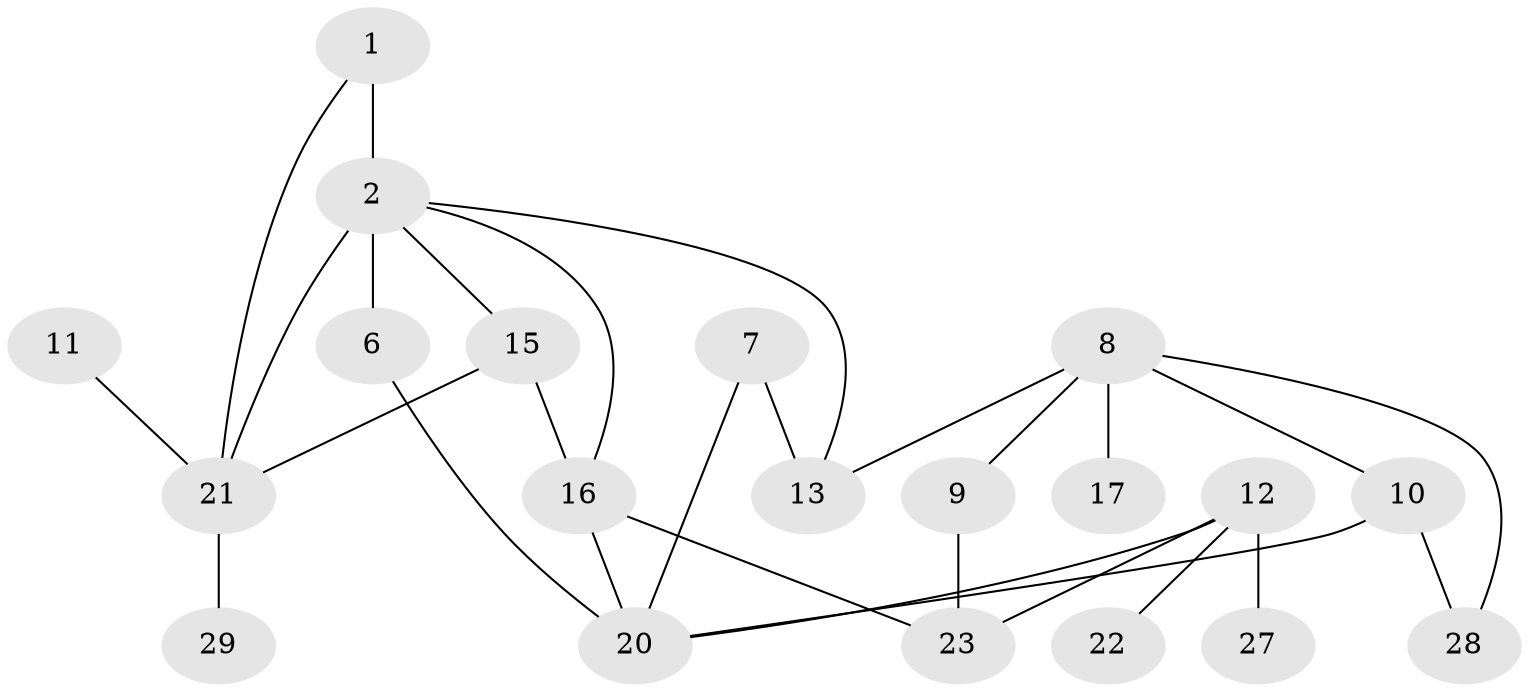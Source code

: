 // original degree distribution, {1: 0.2711864406779661, 4: 0.1016949152542373, 3: 0.2033898305084746, 0: 0.1694915254237288, 2: 0.1864406779661017, 5: 0.03389830508474576, 6: 0.03389830508474576}
// Generated by graph-tools (version 1.1) at 2025/48/03/04/25 22:48:32]
// undirected, 20 vertices, 28 edges
graph export_dot {
  node [color=gray90,style=filled];
  1;
  2;
  6;
  7;
  8;
  9;
  10;
  11;
  12;
  13;
  15;
  16;
  17;
  20;
  21;
  22;
  23;
  27;
  28;
  29;
  1 -- 2 [weight=2.0];
  1 -- 21 [weight=1.0];
  2 -- 6 [weight=1.0];
  2 -- 13 [weight=1.0];
  2 -- 15 [weight=1.0];
  2 -- 16 [weight=1.0];
  2 -- 21 [weight=2.0];
  6 -- 20 [weight=1.0];
  7 -- 13 [weight=1.0];
  7 -- 20 [weight=1.0];
  8 -- 9 [weight=1.0];
  8 -- 10 [weight=1.0];
  8 -- 13 [weight=2.0];
  8 -- 17 [weight=2.0];
  8 -- 28 [weight=1.0];
  9 -- 23 [weight=1.0];
  10 -- 20 [weight=1.0];
  10 -- 28 [weight=1.0];
  11 -- 21 [weight=2.0];
  12 -- 20 [weight=1.0];
  12 -- 22 [weight=1.0];
  12 -- 23 [weight=1.0];
  12 -- 27 [weight=1.0];
  15 -- 16 [weight=1.0];
  15 -- 21 [weight=1.0];
  16 -- 20 [weight=2.0];
  16 -- 23 [weight=1.0];
  21 -- 29 [weight=1.0];
}
